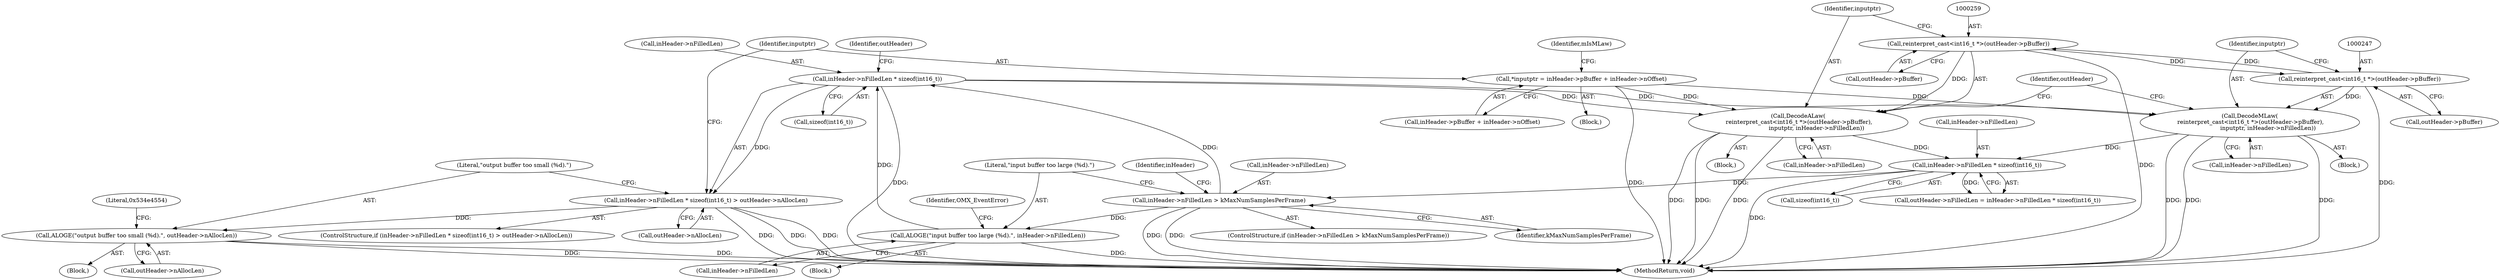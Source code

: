 digraph "0_Android_7cea5cb64b83d690fe02bc210bbdf08f5a87636f@API" {
"1000204" [label="(Call,inHeader->nFilledLen * sizeof(int16_t) > outHeader->nAllocLen)"];
"1000205" [label="(Call,inHeader->nFilledLen * sizeof(int16_t))"];
"1000184" [label="(Call,inHeader->nFilledLen > kMaxNumSamplesPerFrame)"];
"1000283" [label="(Call,inHeader->nFilledLen * sizeof(int16_t))"];
"1000245" [label="(Call,DecodeMLaw(\n reinterpret_cast<int16_t *>(outHeader->pBuffer),\n                    inputptr, inHeader->nFilledLen))"];
"1000246" [label="(Call,reinterpret_cast<int16_t *>(outHeader->pBuffer))"];
"1000258" [label="(Call,reinterpret_cast<int16_t *>(outHeader->pBuffer))"];
"1000233" [label="(Call,*inputptr = inHeader->pBuffer + inHeader->nOffset)"];
"1000257" [label="(Call,DecodeALaw(\n reinterpret_cast<int16_t *>(outHeader->pBuffer),\n                    inputptr, inHeader->nFilledLen))"];
"1000190" [label="(Call,ALOGE(\"input buffer too large (%d).\", inHeader->nFilledLen))"];
"1000215" [label="(Call,ALOGE(\"output buffer too small (%d).\", outHeader->nAllocLen))"];
"1000263" [label="(Identifier,inputptr)"];
"1000221" [label="(Literal,0x534e4554)"];
"1000184" [label="(Call,inHeader->nFilledLen > kMaxNumSamplesPerFrame)"];
"1000217" [label="(Call,outHeader->nAllocLen)"];
"1000279" [label="(Call,outHeader->nFilledLen = inHeader->nFilledLen * sizeof(int16_t))"];
"1000214" [label="(Block,)"];
"1000260" [label="(Call,outHeader->pBuffer)"];
"1000216" [label="(Literal,\"output buffer too small (%d).\")"];
"1000245" [label="(Call,DecodeMLaw(\n reinterpret_cast<int16_t *>(outHeader->pBuffer),\n                    inputptr, inHeader->nFilledLen))"];
"1000283" [label="(Call,inHeader->nFilledLen * sizeof(int16_t))"];
"1000252" [label="(Call,inHeader->nFilledLen)"];
"1000204" [label="(Call,inHeader->nFilledLen * sizeof(int16_t) > outHeader->nAllocLen)"];
"1000246" [label="(Call,reinterpret_cast<int16_t *>(outHeader->pBuffer))"];
"1000243" [label="(Identifier,mIsMLaw)"];
"1000215" [label="(Call,ALOGE(\"output buffer too small (%d).\", outHeader->nAllocLen))"];
"1000233" [label="(Call,*inputptr = inHeader->pBuffer + inHeader->nOffset)"];
"1000248" [label="(Call,outHeader->pBuffer)"];
"1000196" [label="(Identifier,OMX_EventError)"];
"1000188" [label="(Identifier,kMaxNumSamplesPerFrame)"];
"1000212" [label="(Identifier,outHeader)"];
"1000234" [label="(Identifier,inputptr)"];
"1000191" [label="(Literal,\"input buffer too large (%d).\")"];
"1000189" [label="(Block,)"];
"1000209" [label="(Call,sizeof(int16_t))"];
"1000124" [label="(Block,)"];
"1000235" [label="(Call,inHeader->pBuffer + inHeader->nOffset)"];
"1000287" [label="(Call,sizeof(int16_t))"];
"1000207" [label="(Identifier,inHeader)"];
"1000185" [label="(Call,inHeader->nFilledLen)"];
"1000203" [label="(ControlStructure,if (inHeader->nFilledLen * sizeof(int16_t) > outHeader->nAllocLen))"];
"1000192" [label="(Call,inHeader->nFilledLen)"];
"1000244" [label="(Block,)"];
"1000205" [label="(Call,inHeader->nFilledLen * sizeof(int16_t))"];
"1000251" [label="(Identifier,inputptr)"];
"1000256" [label="(Block,)"];
"1000264" [label="(Call,inHeader->nFilledLen)"];
"1000190" [label="(Call,ALOGE(\"input buffer too large (%d).\", inHeader->nFilledLen))"];
"1000183" [label="(ControlStructure,if (inHeader->nFilledLen > kMaxNumSamplesPerFrame))"];
"1000257" [label="(Call,DecodeALaw(\n reinterpret_cast<int16_t *>(outHeader->pBuffer),\n                    inputptr, inHeader->nFilledLen))"];
"1000269" [label="(Identifier,outHeader)"];
"1000211" [label="(Call,outHeader->nAllocLen)"];
"1000324" [label="(MethodReturn,void)"];
"1000284" [label="(Call,inHeader->nFilledLen)"];
"1000206" [label="(Call,inHeader->nFilledLen)"];
"1000258" [label="(Call,reinterpret_cast<int16_t *>(outHeader->pBuffer))"];
"1000204" -> "1000203"  [label="AST: "];
"1000204" -> "1000211"  [label="CFG: "];
"1000205" -> "1000204"  [label="AST: "];
"1000211" -> "1000204"  [label="AST: "];
"1000216" -> "1000204"  [label="CFG: "];
"1000234" -> "1000204"  [label="CFG: "];
"1000204" -> "1000324"  [label="DDG: "];
"1000204" -> "1000324"  [label="DDG: "];
"1000204" -> "1000324"  [label="DDG: "];
"1000205" -> "1000204"  [label="DDG: "];
"1000204" -> "1000215"  [label="DDG: "];
"1000205" -> "1000209"  [label="CFG: "];
"1000206" -> "1000205"  [label="AST: "];
"1000209" -> "1000205"  [label="AST: "];
"1000212" -> "1000205"  [label="CFG: "];
"1000205" -> "1000324"  [label="DDG: "];
"1000184" -> "1000205"  [label="DDG: "];
"1000190" -> "1000205"  [label="DDG: "];
"1000205" -> "1000245"  [label="DDG: "];
"1000205" -> "1000257"  [label="DDG: "];
"1000184" -> "1000183"  [label="AST: "];
"1000184" -> "1000188"  [label="CFG: "];
"1000185" -> "1000184"  [label="AST: "];
"1000188" -> "1000184"  [label="AST: "];
"1000191" -> "1000184"  [label="CFG: "];
"1000207" -> "1000184"  [label="CFG: "];
"1000184" -> "1000324"  [label="DDG: "];
"1000184" -> "1000324"  [label="DDG: "];
"1000283" -> "1000184"  [label="DDG: "];
"1000184" -> "1000190"  [label="DDG: "];
"1000283" -> "1000279"  [label="AST: "];
"1000283" -> "1000287"  [label="CFG: "];
"1000284" -> "1000283"  [label="AST: "];
"1000287" -> "1000283"  [label="AST: "];
"1000279" -> "1000283"  [label="CFG: "];
"1000283" -> "1000324"  [label="DDG: "];
"1000283" -> "1000279"  [label="DDG: "];
"1000245" -> "1000283"  [label="DDG: "];
"1000257" -> "1000283"  [label="DDG: "];
"1000245" -> "1000244"  [label="AST: "];
"1000245" -> "1000252"  [label="CFG: "];
"1000246" -> "1000245"  [label="AST: "];
"1000251" -> "1000245"  [label="AST: "];
"1000252" -> "1000245"  [label="AST: "];
"1000269" -> "1000245"  [label="CFG: "];
"1000245" -> "1000324"  [label="DDG: "];
"1000245" -> "1000324"  [label="DDG: "];
"1000245" -> "1000324"  [label="DDG: "];
"1000246" -> "1000245"  [label="DDG: "];
"1000233" -> "1000245"  [label="DDG: "];
"1000246" -> "1000248"  [label="CFG: "];
"1000247" -> "1000246"  [label="AST: "];
"1000248" -> "1000246"  [label="AST: "];
"1000251" -> "1000246"  [label="CFG: "];
"1000246" -> "1000324"  [label="DDG: "];
"1000258" -> "1000246"  [label="DDG: "];
"1000246" -> "1000258"  [label="DDG: "];
"1000258" -> "1000257"  [label="AST: "];
"1000258" -> "1000260"  [label="CFG: "];
"1000259" -> "1000258"  [label="AST: "];
"1000260" -> "1000258"  [label="AST: "];
"1000263" -> "1000258"  [label="CFG: "];
"1000258" -> "1000324"  [label="DDG: "];
"1000258" -> "1000257"  [label="DDG: "];
"1000233" -> "1000124"  [label="AST: "];
"1000233" -> "1000235"  [label="CFG: "];
"1000234" -> "1000233"  [label="AST: "];
"1000235" -> "1000233"  [label="AST: "];
"1000243" -> "1000233"  [label="CFG: "];
"1000233" -> "1000324"  [label="DDG: "];
"1000233" -> "1000257"  [label="DDG: "];
"1000257" -> "1000256"  [label="AST: "];
"1000257" -> "1000264"  [label="CFG: "];
"1000263" -> "1000257"  [label="AST: "];
"1000264" -> "1000257"  [label="AST: "];
"1000269" -> "1000257"  [label="CFG: "];
"1000257" -> "1000324"  [label="DDG: "];
"1000257" -> "1000324"  [label="DDG: "];
"1000257" -> "1000324"  [label="DDG: "];
"1000190" -> "1000189"  [label="AST: "];
"1000190" -> "1000192"  [label="CFG: "];
"1000191" -> "1000190"  [label="AST: "];
"1000192" -> "1000190"  [label="AST: "];
"1000196" -> "1000190"  [label="CFG: "];
"1000190" -> "1000324"  [label="DDG: "];
"1000215" -> "1000214"  [label="AST: "];
"1000215" -> "1000217"  [label="CFG: "];
"1000216" -> "1000215"  [label="AST: "];
"1000217" -> "1000215"  [label="AST: "];
"1000221" -> "1000215"  [label="CFG: "];
"1000215" -> "1000324"  [label="DDG: "];
"1000215" -> "1000324"  [label="DDG: "];
}
